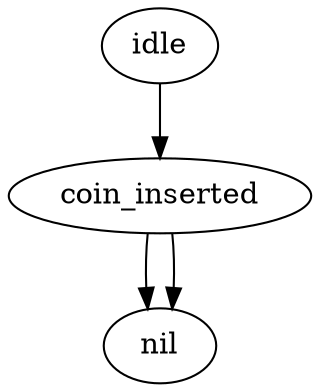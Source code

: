 digraph coffe_machine {
    idle -> coin_inserted [channel = coin, send = f]
    coin_inserted -> nil [channel = coffee, send = t]
    coin_inserted -> nil [channel = tea, send = t]
    idle [class = idle]
    coin_inserted [class = coin_inserted]
    nil [class = nil]
}